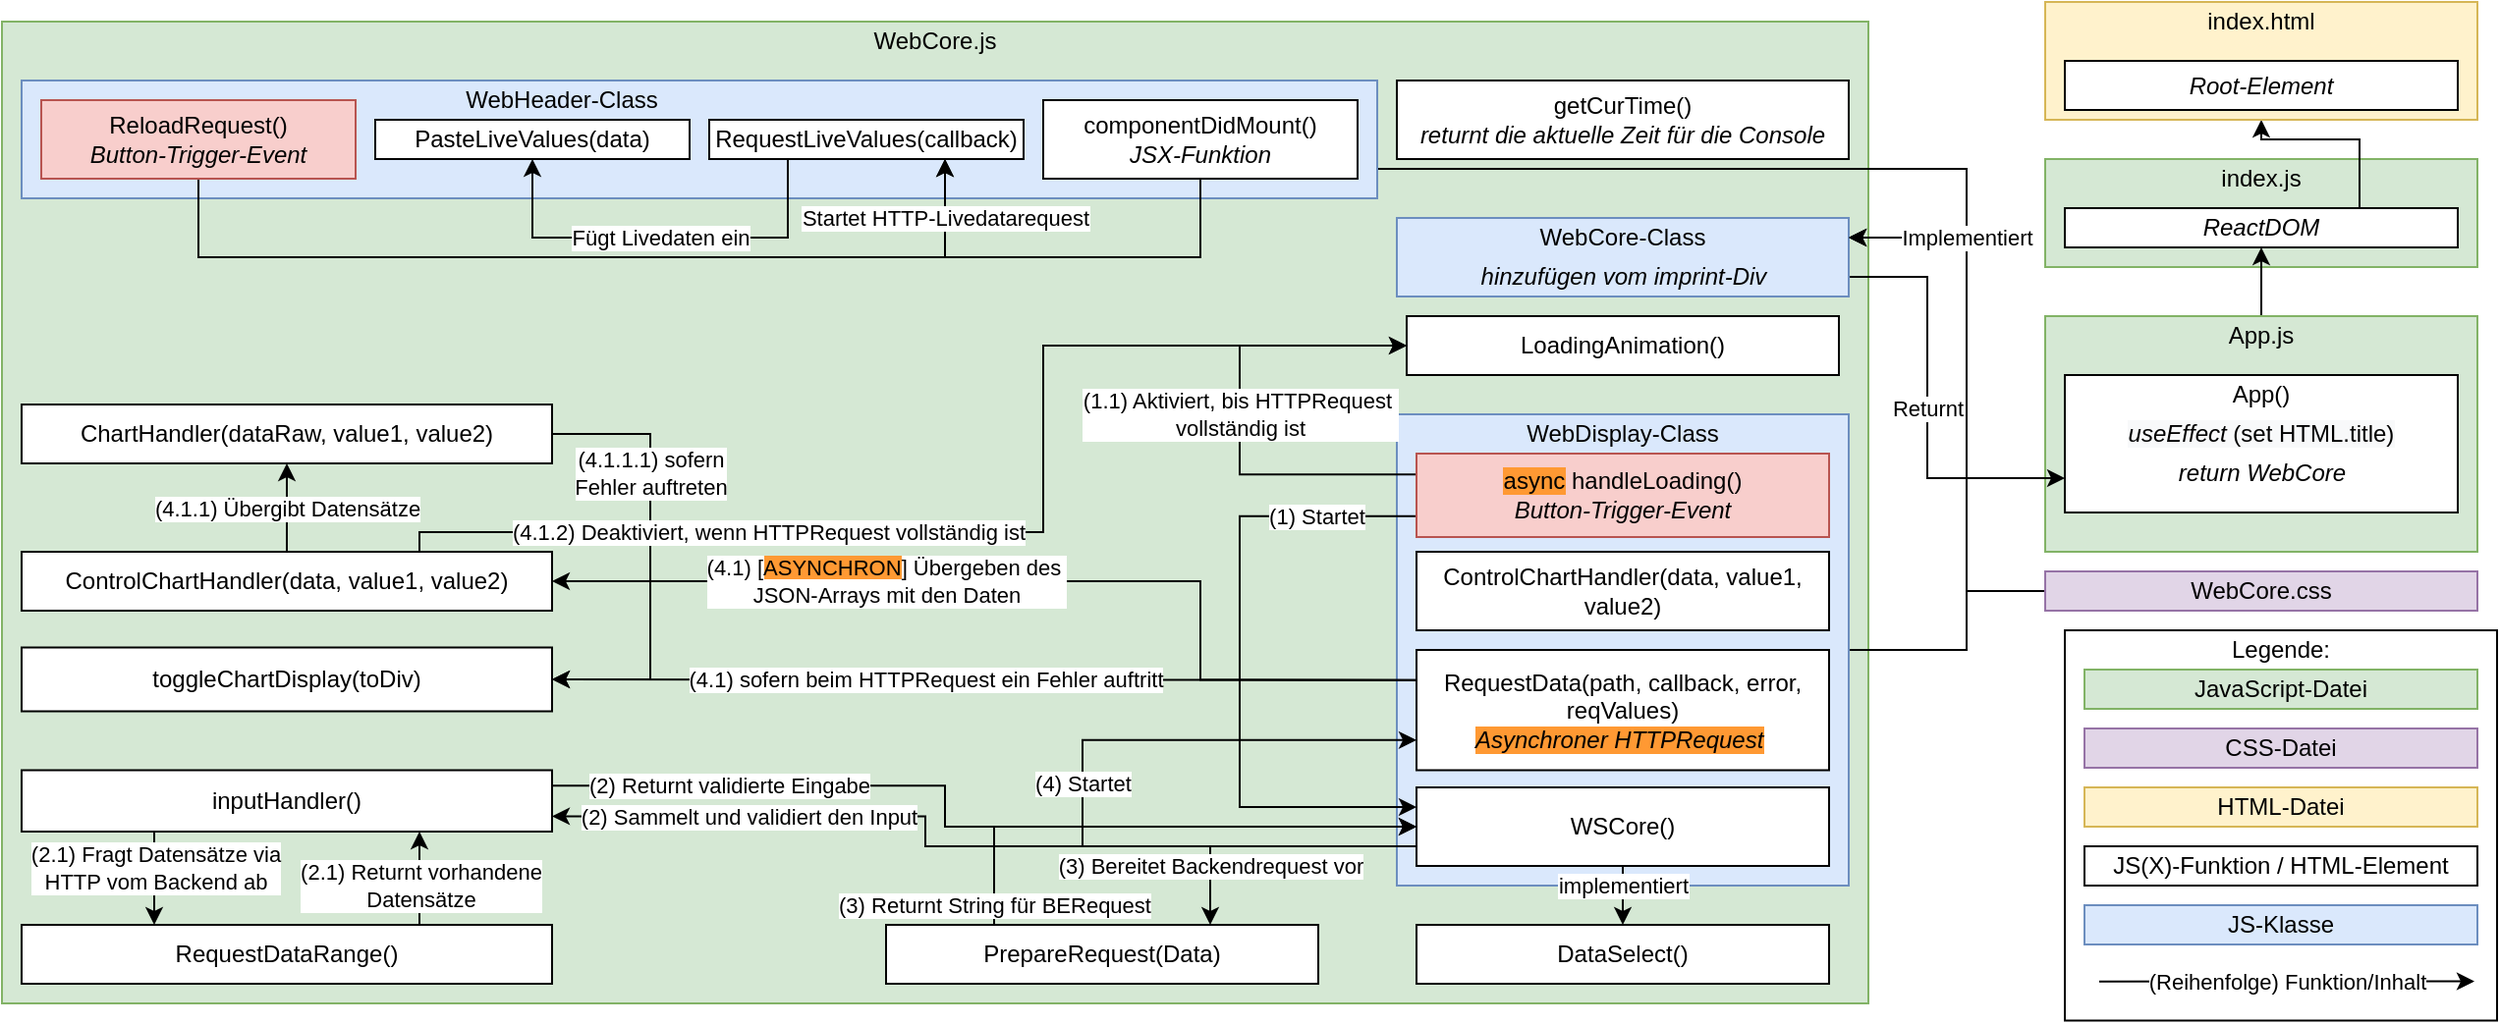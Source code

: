 <mxfile version="14.4.3" type="device"><diagram id="4U1Yn9t_xzfW9xZJrHnm" name="Page-1"><mxGraphModel dx="2591" dy="832" grid="1" gridSize="10" guides="1" tooltips="1" connect="1" arrows="1" fold="1" page="1" pageScale="1" pageWidth="1169" pageHeight="827" math="0" shadow="0"><root><mxCell id="0"/><mxCell id="1" parent="0"/><mxCell id="p7KIiBTavxXKx0uxqEyd-5" value="" style="rounded=0;whiteSpace=wrap;html=1;fillColor=#d5e8d4;strokeColor=#82b366;" parent="1" vertex="1"><mxGeometry x="520" y="210" width="220" height="55" as="geometry"/></mxCell><mxCell id="p7KIiBTavxXKx0uxqEyd-2" value="index.js" style="text;html=1;strokeColor=none;fillColor=none;align=center;verticalAlign=middle;whiteSpace=wrap;rounded=0;" parent="1" vertex="1"><mxGeometry x="590" y="210" width="80" height="20" as="geometry"/></mxCell><mxCell id="YC7_u9l8omtxkhjoUuRM-72" style="edgeStyle=orthogonalEdgeStyle;rounded=0;orthogonalLoop=1;jettySize=auto;html=1;exitX=0.5;exitY=0;exitDx=0;exitDy=0;entryX=0.5;entryY=1;entryDx=0;entryDy=0;" parent="1" source="p7KIiBTavxXKx0uxqEyd-3" target="p7KIiBTavxXKx0uxqEyd-7" edge="1"><mxGeometry relative="1" as="geometry"/></mxCell><mxCell id="p7KIiBTavxXKx0uxqEyd-3" value="" style="rounded=0;whiteSpace=wrap;html=1;fillColor=#d5e8d4;strokeColor=#82b366;" parent="1" vertex="1"><mxGeometry x="520" y="290" width="220" height="120" as="geometry"/></mxCell><mxCell id="p7KIiBTavxXKx0uxqEyd-4" value="App.js" style="text;html=1;strokeColor=none;fillColor=none;align=center;verticalAlign=middle;whiteSpace=wrap;rounded=0;" parent="1" vertex="1"><mxGeometry x="590" y="290" width="80" height="20" as="geometry"/></mxCell><mxCell id="p7KIiBTavxXKx0uxqEyd-15" style="edgeStyle=orthogonalEdgeStyle;rounded=0;orthogonalLoop=1;jettySize=auto;html=1;exitX=0.75;exitY=0;exitDx=0;exitDy=0;entryX=0.5;entryY=1;entryDx=0;entryDy=0;" parent="1" source="p7KIiBTavxXKx0uxqEyd-7" target="p7KIiBTavxXKx0uxqEyd-10" edge="1"><mxGeometry relative="1" as="geometry"><Array as="points"><mxPoint x="680" y="200"/><mxPoint x="630" y="200"/></Array></mxGeometry></mxCell><mxCell id="p7KIiBTavxXKx0uxqEyd-7" value="&lt;i&gt;ReactDOM&lt;/i&gt;" style="rounded=0;whiteSpace=wrap;html=1;" parent="1" vertex="1"><mxGeometry x="530" y="235" width="200" height="20" as="geometry"/></mxCell><mxCell id="p7KIiBTavxXKx0uxqEyd-10" value="" style="rounded=0;whiteSpace=wrap;html=1;fillColor=#fff2cc;strokeColor=#d6b656;" parent="1" vertex="1"><mxGeometry x="520" y="130" width="220" height="60" as="geometry"/></mxCell><mxCell id="p7KIiBTavxXKx0uxqEyd-11" value="index.html" style="text;html=1;strokeColor=none;fillColor=none;align=center;verticalAlign=middle;whiteSpace=wrap;rounded=0;" parent="1" vertex="1"><mxGeometry x="590" y="130" width="80" height="20" as="geometry"/></mxCell><mxCell id="p7KIiBTavxXKx0uxqEyd-14" value="&lt;i&gt;Root-Element&lt;/i&gt;" style="rounded=0;whiteSpace=wrap;html=1;" parent="1" vertex="1"><mxGeometry x="530" y="160" width="200" height="25" as="geometry"/></mxCell><mxCell id="p7KIiBTavxXKx0uxqEyd-16" value="" style="rounded=0;whiteSpace=wrap;html=1;" parent="1" vertex="1"><mxGeometry x="530" y="320" width="200" height="70" as="geometry"/></mxCell><mxCell id="p7KIiBTavxXKx0uxqEyd-17" value="App()" style="text;html=1;strokeColor=none;fillColor=none;align=center;verticalAlign=middle;whiteSpace=wrap;rounded=0;" parent="1" vertex="1"><mxGeometry x="590" y="320" width="80" height="20" as="geometry"/></mxCell><mxCell id="p7KIiBTavxXKx0uxqEyd-18" value="&lt;span style=&quot;color: rgb(0 , 0 , 0) ; font-family: &amp;#34;helvetica&amp;#34; ; font-size: 12px ; font-weight: 400 ; letter-spacing: normal ; text-align: center ; text-indent: 0px ; text-transform: none ; word-spacing: 0px ; background-color: rgb(248 , 249 , 250) ; display: inline ; float: none&quot;&gt;&lt;i&gt;useEffect &lt;/i&gt;(set HTML.title)&lt;/span&gt;" style="text;html=1;strokeColor=none;fillColor=none;align=center;verticalAlign=middle;whiteSpace=wrap;rounded=0;" parent="1" vertex="1"><mxGeometry x="555" y="340" width="150" height="20" as="geometry"/></mxCell><mxCell id="p7KIiBTavxXKx0uxqEyd-19" value="&lt;font face=&quot;helvetica&quot;&gt;&lt;i&gt;return WebCore&lt;/i&gt;&lt;/font&gt;" style="text;html=1;strokeColor=none;fillColor=none;align=center;verticalAlign=middle;whiteSpace=wrap;rounded=0;" parent="1" vertex="1"><mxGeometry x="582.5" y="360" width="95" height="20" as="geometry"/></mxCell><mxCell id="p7KIiBTavxXKx0uxqEyd-21" value="" style="rounded=0;whiteSpace=wrap;html=1;fillColor=#d5e8d4;strokeColor=#82b366;" parent="1" vertex="1"><mxGeometry x="-520" y="140" width="950" height="500" as="geometry"/></mxCell><mxCell id="p7KIiBTavxXKx0uxqEyd-22" value="WebCore.js" style="text;html=1;strokeColor=none;fillColor=none;align=center;verticalAlign=middle;whiteSpace=wrap;rounded=0;" parent="1" vertex="1"><mxGeometry x="-85" y="140" width="80" height="20" as="geometry"/></mxCell><mxCell id="YC7_u9l8omtxkhjoUuRM-55" style="edgeStyle=orthogonalEdgeStyle;rounded=0;orthogonalLoop=1;jettySize=auto;html=1;exitX=0;exitY=0.5;exitDx=0;exitDy=0;entryX=1;entryY=0.25;entryDx=0;entryDy=0;" parent="1" source="p7KIiBTavxXKx0uxqEyd-23" target="p7KIiBTavxXKx0uxqEyd-30" edge="1"><mxGeometry relative="1" as="geometry"><Array as="points"><mxPoint x="480" y="430"/><mxPoint x="480" y="250"/></Array></mxGeometry></mxCell><mxCell id="p7KIiBTavxXKx0uxqEyd-23" value="WebCore.css" style="rounded=0;whiteSpace=wrap;html=1;fillColor=#e1d5e7;strokeColor=#9673a6;" parent="1" vertex="1"><mxGeometry x="520" y="420" width="220" height="20" as="geometry"/></mxCell><mxCell id="YC7_u9l8omtxkhjoUuRM-58" value="Returnt" style="edgeStyle=orthogonalEdgeStyle;rounded=0;orthogonalLoop=1;jettySize=auto;html=1;exitX=1;exitY=0.75;exitDx=0;exitDy=0;entryX=0;entryY=0.75;entryDx=0;entryDy=0;" parent="1" source="p7KIiBTavxXKx0uxqEyd-30" target="p7KIiBTavxXKx0uxqEyd-16" edge="1"><mxGeometry relative="1" as="geometry"><Array as="points"><mxPoint x="460" y="270"/><mxPoint x="460" y="373"/></Array></mxGeometry></mxCell><mxCell id="p7KIiBTavxXKx0uxqEyd-30" value="" style="rounded=0;whiteSpace=wrap;html=1;fillColor=#dae8fc;strokeColor=#6c8ebf;" parent="1" vertex="1"><mxGeometry x="190" y="240" width="230" height="40" as="geometry"/></mxCell><mxCell id="p7KIiBTavxXKx0uxqEyd-31" value="" style="rounded=0;whiteSpace=wrap;html=1;" parent="1" vertex="1"><mxGeometry x="530" y="450" width="220" height="198.75" as="geometry"/></mxCell><mxCell id="p7KIiBTavxXKx0uxqEyd-32" value="CSS-Datei" style="rounded=0;whiteSpace=wrap;html=1;fillColor=#e1d5e7;strokeColor=#9673a6;" parent="1" vertex="1"><mxGeometry x="540" y="500" width="200" height="20" as="geometry"/></mxCell><mxCell id="p7KIiBTavxXKx0uxqEyd-33" value="HTML-Datei" style="rounded=0;whiteSpace=wrap;html=1;fillColor=#fff2cc;strokeColor=#d6b656;" parent="1" vertex="1"><mxGeometry x="540" y="530" width="200" height="20" as="geometry"/></mxCell><mxCell id="p7KIiBTavxXKx0uxqEyd-34" value="JavaScript-Datei" style="rounded=0;whiteSpace=wrap;html=1;fillColor=#d5e8d4;strokeColor=#82b366;" parent="1" vertex="1"><mxGeometry x="540" y="470" width="200" height="20" as="geometry"/></mxCell><mxCell id="p7KIiBTavxXKx0uxqEyd-35" value="JS(X)-Funktion / HTML-Element" style="rounded=0;whiteSpace=wrap;html=1;" parent="1" vertex="1"><mxGeometry x="540" y="560" width="200" height="20" as="geometry"/></mxCell><mxCell id="p7KIiBTavxXKx0uxqEyd-36" value="JS-Klasse" style="rounded=0;whiteSpace=wrap;html=1;fillColor=#dae8fc;strokeColor=#6c8ebf;" parent="1" vertex="1"><mxGeometry x="540" y="590" width="200" height="20" as="geometry"/></mxCell><mxCell id="p7KIiBTavxXKx0uxqEyd-38" value="Legende:" style="text;html=1;strokeColor=none;fillColor=none;align=center;verticalAlign=middle;whiteSpace=wrap;rounded=0;" parent="1" vertex="1"><mxGeometry x="600" y="450" width="80" height="20" as="geometry"/></mxCell><mxCell id="p7KIiBTavxXKx0uxqEyd-41" value="WebCore-Class" style="text;html=1;strokeColor=none;fillColor=none;align=center;verticalAlign=middle;whiteSpace=wrap;rounded=0;" parent="1" vertex="1"><mxGeometry x="245" y="240" width="120" height="20" as="geometry"/></mxCell><mxCell id="YC7_u9l8omtxkhjoUuRM-70" style="edgeStyle=orthogonalEdgeStyle;rounded=0;orthogonalLoop=1;jettySize=auto;html=1;exitX=1;exitY=0.5;exitDx=0;exitDy=0;entryX=1;entryY=0.25;entryDx=0;entryDy=0;" parent="1" source="p7KIiBTavxXKx0uxqEyd-45" target="p7KIiBTavxXKx0uxqEyd-30" edge="1"><mxGeometry relative="1" as="geometry"><Array as="points"><mxPoint x="480" y="460"/><mxPoint x="480" y="250"/></Array></mxGeometry></mxCell><mxCell id="p7KIiBTavxXKx0uxqEyd-45" value="" style="rounded=0;whiteSpace=wrap;html=1;fillColor=#dae8fc;strokeColor=#6c8ebf;" parent="1" vertex="1"><mxGeometry x="190" y="340" width="230" height="240" as="geometry"/></mxCell><mxCell id="p7KIiBTavxXKx0uxqEyd-47" value="WebDisplay-Class" style="text;html=1;strokeColor=none;fillColor=none;align=center;verticalAlign=middle;whiteSpace=wrap;rounded=0;" parent="1" vertex="1"><mxGeometry x="245" y="340" width="120" height="20" as="geometry"/></mxCell><mxCell id="YC7_u9l8omtxkhjoUuRM-5" value="&lt;i&gt;hinzufügen vom imprint-Div&lt;/i&gt;" style="text;html=1;strokeColor=none;fillColor=none;align=center;verticalAlign=middle;whiteSpace=wrap;rounded=0;" parent="1" vertex="1"><mxGeometry x="227.5" y="260" width="155" height="20" as="geometry"/></mxCell><mxCell id="YC7_u9l8omtxkhjoUuRM-7" value="ControlChartHandler(data, value1, value2)" style="rounded=0;whiteSpace=wrap;html=1;" parent="1" vertex="1"><mxGeometry x="200" y="410" width="210" height="40" as="geometry"/></mxCell><mxCell id="YC7_u9l8omtxkhjoUuRM-47" value="(4.1) sofern beim HTTPRequest ein Fehler auftritt" style="edgeStyle=orthogonalEdgeStyle;rounded=0;orthogonalLoop=1;jettySize=auto;html=1;exitX=0;exitY=0.25;exitDx=0;exitDy=0;entryX=1;entryY=0.5;entryDx=0;entryDy=0;" parent="1" source="YC7_u9l8omtxkhjoUuRM-8" target="YC7_u9l8omtxkhjoUuRM-16" edge="1"><mxGeometry x="0.137" relative="1" as="geometry"><mxPoint as="offset"/></mxGeometry></mxCell><mxCell id="YC7_u9l8omtxkhjoUuRM-50" value="&lt;span style=&quot;color: rgb(0 , 0 , 0) ; font-family: &amp;#34;helvetica&amp;#34; ; font-size: 11px ; font-style: normal ; font-weight: 400 ; letter-spacing: normal ; text-align: center ; text-indent: 0px ; text-transform: none ; word-spacing: 0px ; background-color: rgb(255 , 255 , 255) ; display: inline ; float: none&quot;&gt;(4.1) [&lt;/span&gt;&lt;span style=&quot;color: rgb(0 , 0 , 0) ; font-family: &amp;#34;helvetica&amp;#34; ; font-size: 11px ; font-style: normal ; font-weight: 400 ; letter-spacing: normal ; text-align: center ; text-indent: 0px ; text-transform: none ; word-spacing: 0px ; display: inline ; float: none ; background-color: rgb(255 , 153 , 51)&quot;&gt;ASYNCHRON&lt;/span&gt;&lt;span style=&quot;color: rgb(0 , 0 , 0) ; font-family: &amp;#34;helvetica&amp;#34; ; font-size: 11px ; font-style: normal ; font-weight: 400 ; letter-spacing: normal ; text-align: center ; text-indent: 0px ; text-transform: none ; word-spacing: 0px ; background-color: rgb(255 , 255 , 255) ; display: inline ; float: none&quot;&gt;] Übergeben des&lt;span&gt;&amp;nbsp;&lt;/span&gt;&lt;/span&gt;&lt;br style=&quot;color: rgb(0 , 0 , 0) ; font-family: &amp;#34;helvetica&amp;#34; ; font-size: 11px ; font-style: normal ; font-weight: 400 ; letter-spacing: normal ; text-align: center ; text-indent: 0px ; text-transform: none ; word-spacing: 0px&quot;&gt;&lt;span style=&quot;color: rgb(0 , 0 , 0) ; font-family: &amp;#34;helvetica&amp;#34; ; font-size: 11px ; font-style: normal ; font-weight: 400 ; letter-spacing: normal ; text-align: center ; text-indent: 0px ; text-transform: none ; word-spacing: 0px ; background-color: rgb(255 , 255 , 255) ; display: inline ; float: none&quot;&gt;JSON-Arrays mit den Daten&lt;/span&gt;" style="edgeStyle=orthogonalEdgeStyle;rounded=0;orthogonalLoop=1;jettySize=auto;html=1;exitX=0;exitY=0.25;exitDx=0;exitDy=0;entryX=1;entryY=0.5;entryDx=0;entryDy=0;" parent="1" source="YC7_u9l8omtxkhjoUuRM-8" target="YC7_u9l8omtxkhjoUuRM-49" edge="1"><mxGeometry x="0.306" relative="1" as="geometry"><Array as="points"><mxPoint x="90" y="475"/><mxPoint x="90" y="425"/><mxPoint x="-240" y="425"/></Array><mxPoint as="offset"/></mxGeometry></mxCell><mxCell id="YC7_u9l8omtxkhjoUuRM-8" value="RequestData(path, callback, error, reqValues)&lt;br&gt;&lt;i&gt;&lt;span style=&quot;background-color: rgb(255 , 153 , 51)&quot;&gt;Asynchroner HTTPRequest&lt;/span&gt;&amp;nbsp;&lt;/i&gt;" style="rounded=0;whiteSpace=wrap;html=1;" parent="1" vertex="1"><mxGeometry x="200" y="460" width="210" height="61.25" as="geometry"/></mxCell><mxCell id="YC7_u9l8omtxkhjoUuRM-38" value="(2) Sammelt und validiert den Input" style="edgeStyle=orthogonalEdgeStyle;rounded=0;orthogonalLoop=1;jettySize=auto;html=1;exitX=0;exitY=0.75;exitDx=0;exitDy=0;entryX=1;entryY=0.75;entryDx=0;entryDy=0;" parent="1" source="YC7_u9l8omtxkhjoUuRM-9" target="YC7_u9l8omtxkhjoUuRM-21" edge="1"><mxGeometry x="0.561" relative="1" as="geometry"><Array as="points"><mxPoint x="-50" y="560"/><mxPoint x="-50" y="545"/></Array><mxPoint as="offset"/></mxGeometry></mxCell><mxCell id="YC7_u9l8omtxkhjoUuRM-42" value="(4) Startet" style="edgeStyle=orthogonalEdgeStyle;rounded=0;orthogonalLoop=1;jettySize=auto;html=1;exitX=0;exitY=0.75;exitDx=0;exitDy=0;entryX=0;entryY=0.75;entryDx=0;entryDy=0;" parent="1" target="YC7_u9l8omtxkhjoUuRM-8" edge="1"><mxGeometry x="0.028" relative="1" as="geometry"><mxPoint x="200" y="560" as="sourcePoint"/><mxPoint x="200" y="511" as="targetPoint"/><Array as="points"><mxPoint x="30" y="560"/><mxPoint x="30" y="506"/></Array><mxPoint as="offset"/></mxGeometry></mxCell><mxCell id="YC7_u9l8omtxkhjoUuRM-44" value="(3) Bereitet Backendrequest vor" style="edgeStyle=orthogonalEdgeStyle;rounded=0;orthogonalLoop=1;jettySize=auto;html=1;exitX=0;exitY=0.75;exitDx=0;exitDy=0;entryX=0.75;entryY=0;entryDx=0;entryDy=0;" parent="1" source="YC7_u9l8omtxkhjoUuRM-9" target="YC7_u9l8omtxkhjoUuRM-15" edge="1"><mxGeometry x="0.586" relative="1" as="geometry"><mxPoint as="offset"/></mxGeometry></mxCell><mxCell id="YC7_u9l8omtxkhjoUuRM-59" value="implementiert" style="edgeStyle=orthogonalEdgeStyle;rounded=0;orthogonalLoop=1;jettySize=auto;html=1;exitX=0.5;exitY=1;exitDx=0;exitDy=0;entryX=0.5;entryY=0;entryDx=0;entryDy=0;" parent="1" source="YC7_u9l8omtxkhjoUuRM-9" target="YC7_u9l8omtxkhjoUuRM-19" edge="1"><mxGeometry x="-0.333" relative="1" as="geometry"><mxPoint as="offset"/></mxGeometry></mxCell><mxCell id="YC7_u9l8omtxkhjoUuRM-9" value="WSCore()" style="rounded=0;whiteSpace=wrap;html=1;" parent="1" vertex="1"><mxGeometry x="200" y="530" width="210" height="40" as="geometry"/></mxCell><mxCell id="YC7_u9l8omtxkhjoUuRM-13" value="getCurTime()&lt;br&gt;&lt;i&gt;returnt die aktuelle Zeit für die Console&lt;/i&gt;" style="rounded=0;whiteSpace=wrap;html=1;" parent="1" vertex="1"><mxGeometry x="190" y="170" width="230" height="40" as="geometry"/></mxCell><mxCell id="YC7_u9l8omtxkhjoUuRM-41" value="(2.1) Returnt vorhandene&lt;br&gt;Datensätze" style="edgeStyle=orthogonalEdgeStyle;rounded=0;orthogonalLoop=1;jettySize=auto;html=1;exitX=0.75;exitY=0;exitDx=0;exitDy=0;entryX=0.75;entryY=1;entryDx=0;entryDy=0;" parent="1" source="YC7_u9l8omtxkhjoUuRM-14" target="YC7_u9l8omtxkhjoUuRM-21" edge="1"><mxGeometry x="-0.158" relative="1" as="geometry"><mxPoint as="offset"/></mxGeometry></mxCell><mxCell id="YC7_u9l8omtxkhjoUuRM-14" value="RequestDataRange()" style="rounded=0;whiteSpace=wrap;html=1;" parent="1" vertex="1"><mxGeometry x="-510" y="600" width="270" height="30" as="geometry"/></mxCell><mxCell id="YC7_u9l8omtxkhjoUuRM-45" value="(3) Returnt String für BERequest" style="edgeStyle=orthogonalEdgeStyle;rounded=0;orthogonalLoop=1;jettySize=auto;html=1;exitX=0.25;exitY=0;exitDx=0;exitDy=0;entryX=0;entryY=0.5;entryDx=0;entryDy=0;" parent="1" source="YC7_u9l8omtxkhjoUuRM-15" target="YC7_u9l8omtxkhjoUuRM-9" edge="1"><mxGeometry x="-0.924" relative="1" as="geometry"><mxPoint as="offset"/></mxGeometry></mxCell><mxCell id="YC7_u9l8omtxkhjoUuRM-15" value="PrepareRequest(Data)&lt;br&gt;" style="rounded=0;whiteSpace=wrap;html=1;" parent="1" vertex="1"><mxGeometry x="-70" y="600" width="220" height="30" as="geometry"/></mxCell><mxCell id="YC7_u9l8omtxkhjoUuRM-16" value="toggleChartDisplay(toDiv)&lt;br&gt;" style="rounded=0;whiteSpace=wrap;html=1;" parent="1" vertex="1"><mxGeometry x="-510" y="458.75" width="270" height="32.5" as="geometry"/></mxCell><mxCell id="YC7_u9l8omtxkhjoUuRM-60" value="(4.1.1.1) sofern &lt;br&gt;Fehler auftreten" style="edgeStyle=orthogonalEdgeStyle;rounded=0;orthogonalLoop=1;jettySize=auto;html=1;exitX=1;exitY=0.5;exitDx=0;exitDy=0;entryX=1;entryY=0.5;entryDx=0;entryDy=0;" parent="1" source="YC7_u9l8omtxkhjoUuRM-17" target="YC7_u9l8omtxkhjoUuRM-16" edge="1"><mxGeometry x="-0.378" relative="1" as="geometry"><Array as="points"><mxPoint x="-190" y="350"/><mxPoint x="-190" y="475"/></Array><mxPoint as="offset"/></mxGeometry></mxCell><mxCell id="YC7_u9l8omtxkhjoUuRM-17" value="ChartHandler(dataRaw, value1, value2)&lt;br&gt;" style="rounded=0;whiteSpace=wrap;html=1;" parent="1" vertex="1"><mxGeometry x="-510" y="335" width="270" height="30" as="geometry"/></mxCell><mxCell id="YC7_u9l8omtxkhjoUuRM-18" value="LoadingAnimation()" style="rounded=0;whiteSpace=wrap;html=1;" parent="1" vertex="1"><mxGeometry x="195" y="290" width="220" height="30" as="geometry"/></mxCell><mxCell id="YC7_u9l8omtxkhjoUuRM-19" value="DataSelect()" style="rounded=0;whiteSpace=wrap;html=1;" parent="1" vertex="1"><mxGeometry x="200" y="600" width="210" height="30" as="geometry"/></mxCell><mxCell id="YC7_u9l8omtxkhjoUuRM-39" value="(2) Returnt validierte Eingabe" style="edgeStyle=orthogonalEdgeStyle;rounded=0;orthogonalLoop=1;jettySize=auto;html=1;exitX=1;exitY=0.25;exitDx=0;exitDy=0;entryX=0;entryY=0.5;entryDx=0;entryDy=0;" parent="1" source="YC7_u9l8omtxkhjoUuRM-21" target="YC7_u9l8omtxkhjoUuRM-9" edge="1"><mxGeometry x="-0.61" relative="1" as="geometry"><Array as="points"><mxPoint x="-40" y="529"/><mxPoint x="-40" y="550"/></Array><mxPoint as="offset"/></mxGeometry></mxCell><mxCell id="YC7_u9l8omtxkhjoUuRM-40" value="(2.1) Fragt Datensätze via&lt;br&gt;HTTP vom Backend ab" style="edgeStyle=orthogonalEdgeStyle;rounded=0;orthogonalLoop=1;jettySize=auto;html=1;exitX=0.25;exitY=1;exitDx=0;exitDy=0;entryX=0.25;entryY=0;entryDx=0;entryDy=0;" parent="1" source="YC7_u9l8omtxkhjoUuRM-21" target="YC7_u9l8omtxkhjoUuRM-14" edge="1"><mxGeometry x="-0.263" relative="1" as="geometry"><mxPoint y="1" as="offset"/></mxGeometry></mxCell><mxCell id="YC7_u9l8omtxkhjoUuRM-21" value="inputHandler()" style="rounded=0;whiteSpace=wrap;html=1;" parent="1" vertex="1"><mxGeometry x="-510" y="521.25" width="270" height="31.25" as="geometry"/></mxCell><mxCell id="YC7_u9l8omtxkhjoUuRM-69" value="Implementiert" style="edgeStyle=orthogonalEdgeStyle;rounded=0;orthogonalLoop=1;jettySize=auto;html=1;exitX=1;exitY=0.75;exitDx=0;exitDy=0;entryX=1;entryY=0.25;entryDx=0;entryDy=0;" parent="1" source="YC7_u9l8omtxkhjoUuRM-20" target="p7KIiBTavxXKx0uxqEyd-30" edge="1"><mxGeometry x="0.696" relative="1" as="geometry"><Array as="points"><mxPoint x="480" y="215"/><mxPoint x="480" y="250"/></Array><mxPoint as="offset"/></mxGeometry></mxCell><mxCell id="YC7_u9l8omtxkhjoUuRM-20" value="" style="rounded=0;whiteSpace=wrap;html=1;fillColor=#dae8fc;strokeColor=#6c8ebf;" parent="1" vertex="1"><mxGeometry x="-510" y="170" width="690" height="60" as="geometry"/></mxCell><mxCell id="YC7_u9l8omtxkhjoUuRM-37" value="(1) Startet" style="edgeStyle=orthogonalEdgeStyle;rounded=0;orthogonalLoop=1;jettySize=auto;html=1;exitX=0;exitY=0.75;exitDx=0;exitDy=0;entryX=0;entryY=0.25;entryDx=0;entryDy=0;" parent="1" source="YC7_u9l8omtxkhjoUuRM-6" target="YC7_u9l8omtxkhjoUuRM-9" edge="1"><mxGeometry x="-0.686" relative="1" as="geometry"><Array as="points"><mxPoint x="110" y="392"/><mxPoint x="110" y="540"/></Array><mxPoint as="offset"/></mxGeometry></mxCell><mxCell id="YC7_u9l8omtxkhjoUuRM-54" value="(1.1) Aktiviert, bis HTTPRequest&amp;nbsp;&lt;br&gt;vollständig ist" style="edgeStyle=orthogonalEdgeStyle;rounded=0;orthogonalLoop=1;jettySize=auto;html=1;exitX=0;exitY=0.25;exitDx=0;exitDy=0;entryX=0;entryY=0.5;entryDx=0;entryDy=0;" parent="1" source="YC7_u9l8omtxkhjoUuRM-6" target="YC7_u9l8omtxkhjoUuRM-18" edge="1"><mxGeometry relative="1" as="geometry"><Array as="points"><mxPoint x="110" y="371"/><mxPoint x="110" y="305"/></Array></mxGeometry></mxCell><mxCell id="YC7_u9l8omtxkhjoUuRM-6" value="&lt;span style=&quot;background-color: rgb(255 , 153 , 51)&quot;&gt;async&lt;/span&gt; handleLoading()&lt;br&gt;&lt;i&gt;Button-Trigger-Event&lt;/i&gt;" style="rounded=0;whiteSpace=wrap;html=1;fillColor=#f8cecc;strokeColor=#b85450;" parent="1" vertex="1"><mxGeometry x="200" y="360" width="210" height="42.5" as="geometry"/></mxCell><mxCell id="p7KIiBTavxXKx0uxqEyd-48" value="WebHeader-Class" style="text;html=1;strokeColor=none;fillColor=none;align=center;verticalAlign=middle;whiteSpace=wrap;rounded=0;" parent="1" vertex="1"><mxGeometry x="-295" y="170" width="120" height="20" as="geometry"/></mxCell><mxCell id="YC7_u9l8omtxkhjoUuRM-66" style="edgeStyle=orthogonalEdgeStyle;rounded=0;orthogonalLoop=1;jettySize=auto;html=1;exitX=0.5;exitY=1;exitDx=0;exitDy=0;entryX=0.75;entryY=1;entryDx=0;entryDy=0;" parent="1" source="YC7_u9l8omtxkhjoUuRM-33" target="YC7_u9l8omtxkhjoUuRM-34" edge="1"><mxGeometry relative="1" as="geometry"><Array as="points"><mxPoint x="-420" y="260"/><mxPoint x="-40" y="260"/></Array></mxGeometry></mxCell><mxCell id="YC7_u9l8omtxkhjoUuRM-33" value="ReloadRequest()&lt;br&gt;&lt;i&gt;Button-Trigger-Event&lt;/i&gt;" style="rounded=0;whiteSpace=wrap;html=1;fillColor=#f8cecc;strokeColor=#b85450;" parent="1" vertex="1"><mxGeometry x="-500" y="180" width="160" height="40" as="geometry"/></mxCell><mxCell id="YC7_u9l8omtxkhjoUuRM-68" value="Fügt Livedaten ein" style="edgeStyle=orthogonalEdgeStyle;rounded=0;orthogonalLoop=1;jettySize=auto;html=1;exitX=0.25;exitY=1;exitDx=0;exitDy=0;entryX=0.5;entryY=1;entryDx=0;entryDy=0;" parent="1" source="YC7_u9l8omtxkhjoUuRM-34" target="YC7_u9l8omtxkhjoUuRM-62" edge="1"><mxGeometry relative="1" as="geometry"><Array as="points"><mxPoint x="-120" y="250"/><mxPoint x="-250" y="250"/></Array></mxGeometry></mxCell><mxCell id="YC7_u9l8omtxkhjoUuRM-34" value="RequestLiveValues(callback)" style="rounded=0;whiteSpace=wrap;html=1;" parent="1" vertex="1"><mxGeometry x="-160" y="190" width="160" height="20" as="geometry"/></mxCell><mxCell id="YC7_u9l8omtxkhjoUuRM-51" value="(4.1.1) Übergibt Datensätze" style="edgeStyle=orthogonalEdgeStyle;rounded=0;orthogonalLoop=1;jettySize=auto;html=1;exitX=0.5;exitY=0;exitDx=0;exitDy=0;entryX=0.5;entryY=1;entryDx=0;entryDy=0;" parent="1" source="YC7_u9l8omtxkhjoUuRM-49" target="YC7_u9l8omtxkhjoUuRM-17" edge="1"><mxGeometry relative="1" as="geometry"/></mxCell><mxCell id="YC7_u9l8omtxkhjoUuRM-52" value="(4.1.2) Deaktiviert, wenn HTTPRequest vollständig ist" style="edgeStyle=orthogonalEdgeStyle;rounded=0;orthogonalLoop=1;jettySize=auto;html=1;exitX=0.75;exitY=0;exitDx=0;exitDy=0;entryX=0;entryY=0.5;entryDx=0;entryDy=0;" parent="1" source="YC7_u9l8omtxkhjoUuRM-49" target="YC7_u9l8omtxkhjoUuRM-18" edge="1"><mxGeometry x="-0.383" relative="1" as="geometry"><Array as="points"><mxPoint x="-307" y="400"/><mxPoint x="10" y="400"/><mxPoint x="10" y="305"/></Array><mxPoint as="offset"/></mxGeometry></mxCell><mxCell id="YC7_u9l8omtxkhjoUuRM-49" value="ControlChartHandler(data, value1, value2)" style="rounded=0;whiteSpace=wrap;html=1;" parent="1" vertex="1"><mxGeometry x="-510" y="410" width="270" height="30" as="geometry"/></mxCell><mxCell id="YC7_u9l8omtxkhjoUuRM-61" value="(Reihenfolge) Funktion/Inhalt" style="endArrow=classic;html=1;" parent="1" edge="1"><mxGeometry width="50" height="50" relative="1" as="geometry"><mxPoint x="547.5" y="628.92" as="sourcePoint"/><mxPoint x="738.5" y="628.75" as="targetPoint"/><Array as="points"><mxPoint x="647.5" y="628.75"/></Array></mxGeometry></mxCell><mxCell id="YC7_u9l8omtxkhjoUuRM-62" value="PasteLiveValues(data)" style="rounded=0;whiteSpace=wrap;html=1;" parent="1" vertex="1"><mxGeometry x="-330" y="190" width="160" height="20" as="geometry"/></mxCell><mxCell id="YC7_u9l8omtxkhjoUuRM-67" value="Startet HTTP-Livedatarequest" style="edgeStyle=orthogonalEdgeStyle;rounded=0;orthogonalLoop=1;jettySize=auto;html=1;exitX=0.5;exitY=1;exitDx=0;exitDy=0;entryX=0.75;entryY=1;entryDx=0;entryDy=0;" parent="1" source="YC7_u9l8omtxkhjoUuRM-63" target="YC7_u9l8omtxkhjoUuRM-34" edge="1"><mxGeometry x="0.727" relative="1" as="geometry"><Array as="points"><mxPoint x="90" y="260"/><mxPoint x="-40" y="260"/></Array><mxPoint as="offset"/></mxGeometry></mxCell><mxCell id="YC7_u9l8omtxkhjoUuRM-63" value="componentDidMount()&lt;br&gt;&lt;i&gt;JSX-Funktion&lt;/i&gt;" style="rounded=0;whiteSpace=wrap;html=1;" parent="1" vertex="1"><mxGeometry x="10" y="180" width="160" height="40" as="geometry"/></mxCell></root></mxGraphModel></diagram></mxfile>